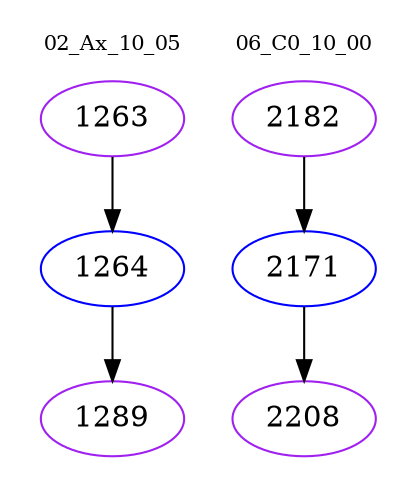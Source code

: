 digraph{
subgraph cluster_0 {
color = white
label = "02_Ax_10_05";
fontsize=10;
T0_1263 [label="1263", color="purple"]
T0_1263 -> T0_1264 [color="black"]
T0_1264 [label="1264", color="blue"]
T0_1264 -> T0_1289 [color="black"]
T0_1289 [label="1289", color="purple"]
}
subgraph cluster_1 {
color = white
label = "06_C0_10_00";
fontsize=10;
T1_2182 [label="2182", color="purple"]
T1_2182 -> T1_2171 [color="black"]
T1_2171 [label="2171", color="blue"]
T1_2171 -> T1_2208 [color="black"]
T1_2208 [label="2208", color="purple"]
}
}
